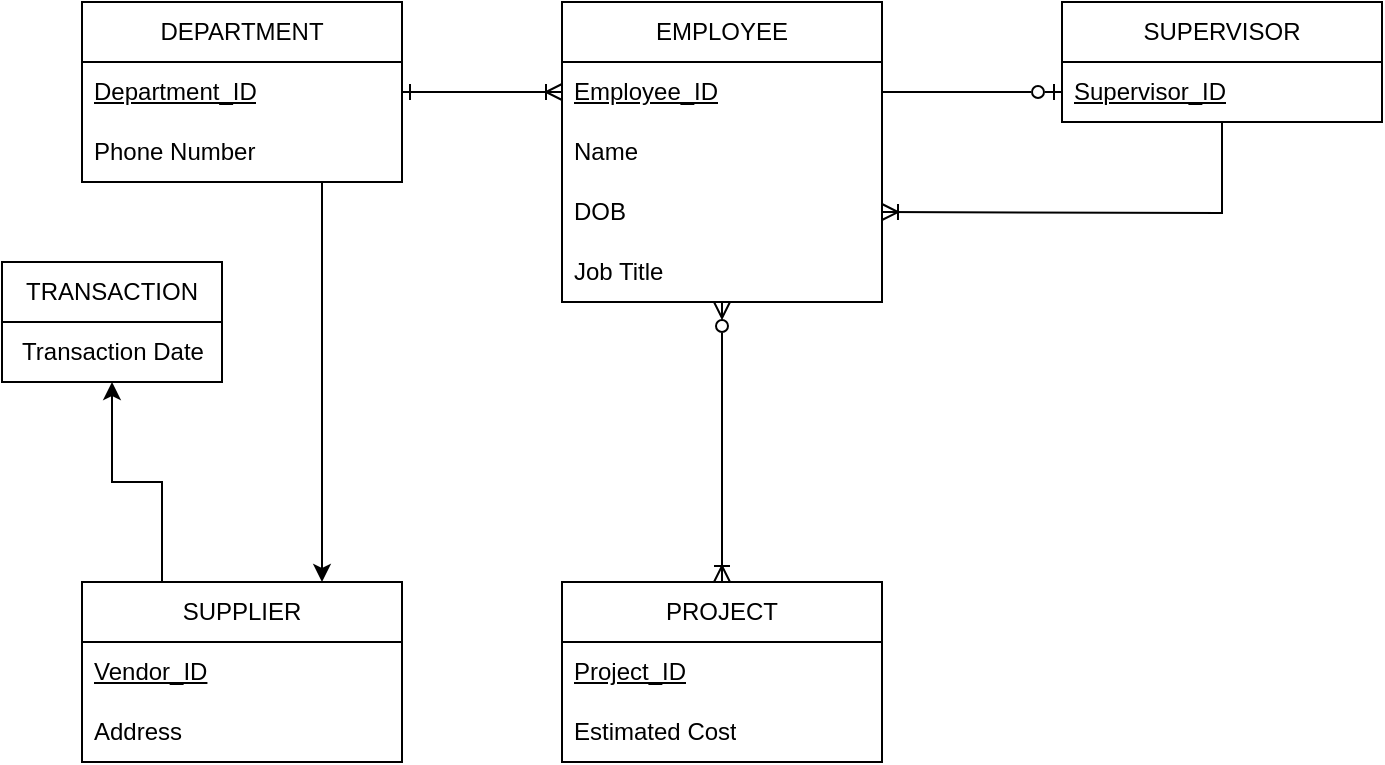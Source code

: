 <mxfile version="28.2.1">
  <diagram name="Page-1" id="mcsub7ZfGm_0rfu1BWid">
    <mxGraphModel dx="881" dy="559" grid="1" gridSize="10" guides="1" tooltips="1" connect="1" arrows="1" fold="1" page="1" pageScale="1" pageWidth="850" pageHeight="1100" math="0" shadow="0">
      <root>
        <mxCell id="0" />
        <mxCell id="1" parent="0" />
        <mxCell id="O69Fs0ISM1SWX62VKr3e-7" value="" style="edgeStyle=orthogonalEdgeStyle;rounded=0;orthogonalLoop=1;jettySize=auto;html=1;endArrow=ERoneToMany;endFill=0;startArrow=ERzeroToMany;startFill=0;" edge="1" parent="1" source="ajAs8q2py-MHX2zLga47-1" target="O69Fs0ISM1SWX62VKr3e-1">
          <mxGeometry relative="1" as="geometry" />
        </mxCell>
        <mxCell id="O69Fs0ISM1SWX62VKr3e-15" value="" style="rounded=0;orthogonalLoop=1;jettySize=auto;html=1;exitX=0;exitY=0.5;exitDx=0;exitDy=0;startArrow=ERoneToMany;startFill=0;endArrow=ERone;endFill=0;" edge="1" parent="1" source="ajAs8q2py-MHX2zLga47-2" target="O69Fs0ISM1SWX62VKr3e-9">
          <mxGeometry relative="1" as="geometry">
            <Array as="points" />
          </mxGeometry>
        </mxCell>
        <mxCell id="ajAs8q2py-MHX2zLga47-1" value="EMPLOYEE" style="swimlane;fontStyle=0;childLayout=stackLayout;horizontal=1;startSize=30;horizontalStack=0;resizeParent=1;resizeParentMax=0;resizeLast=0;collapsible=1;marginBottom=0;whiteSpace=wrap;html=1;" parent="1" vertex="1">
          <mxGeometry x="410" y="60" width="160" height="150" as="geometry" />
        </mxCell>
        <mxCell id="ajAs8q2py-MHX2zLga47-2" value="&lt;u&gt;Employee_ID&lt;/u&gt;" style="text;strokeColor=none;fillColor=none;align=left;verticalAlign=middle;spacingLeft=4;spacingRight=4;overflow=hidden;points=[[0,0.5],[1,0.5]];portConstraint=eastwest;rotatable=0;whiteSpace=wrap;html=1;" parent="ajAs8q2py-MHX2zLga47-1" vertex="1">
          <mxGeometry y="30" width="160" height="30" as="geometry" />
        </mxCell>
        <mxCell id="ajAs8q2py-MHX2zLga47-3" value="Name" style="text;strokeColor=none;fillColor=none;align=left;verticalAlign=middle;spacingLeft=4;spacingRight=4;overflow=hidden;points=[[0,0.5],[1,0.5]];portConstraint=eastwest;rotatable=0;whiteSpace=wrap;html=1;" parent="ajAs8q2py-MHX2zLga47-1" vertex="1">
          <mxGeometry y="60" width="160" height="30" as="geometry" />
        </mxCell>
        <mxCell id="ajAs8q2py-MHX2zLga47-4" value="DOB" style="text;strokeColor=none;fillColor=none;align=left;verticalAlign=middle;spacingLeft=4;spacingRight=4;overflow=hidden;points=[[0,0.5],[1,0.5]];portConstraint=eastwest;rotatable=0;whiteSpace=wrap;html=1;" parent="ajAs8q2py-MHX2zLga47-1" vertex="1">
          <mxGeometry y="90" width="160" height="30" as="geometry" />
        </mxCell>
        <mxCell id="ajAs8q2py-MHX2zLga47-5" value="Job Title" style="text;strokeColor=none;fillColor=none;align=left;verticalAlign=middle;spacingLeft=4;spacingRight=4;overflow=hidden;points=[[0,0.5],[1,0.5]];portConstraint=eastwest;rotatable=0;whiteSpace=wrap;html=1;" parent="ajAs8q2py-MHX2zLga47-1" vertex="1">
          <mxGeometry y="120" width="160" height="30" as="geometry" />
        </mxCell>
        <mxCell id="ff2uuvq0acP-ivxxuntA-1" style="edgeStyle=orthogonalEdgeStyle;rounded=0;orthogonalLoop=1;jettySize=auto;html=1;exitX=1;exitY=0.5;exitDx=0;exitDy=0;" parent="ajAs8q2py-MHX2zLga47-1" source="ajAs8q2py-MHX2zLga47-1" target="ajAs8q2py-MHX2zLga47-3" edge="1">
          <mxGeometry relative="1" as="geometry" />
        </mxCell>
        <mxCell id="ff2uuvq0acP-ivxxuntA-7" value="SUPERVISOR" style="swimlane;fontStyle=0;childLayout=stackLayout;horizontal=1;startSize=30;horizontalStack=0;resizeParent=1;resizeParentMax=0;resizeLast=0;collapsible=1;marginBottom=0;whiteSpace=wrap;html=1;" parent="1" vertex="1">
          <mxGeometry x="660" y="60" width="160" height="60" as="geometry" />
        </mxCell>
        <mxCell id="ff2uuvq0acP-ivxxuntA-8" value="&lt;u&gt;Supervisor_ID&lt;/u&gt;" style="text;strokeColor=none;fillColor=none;align=left;verticalAlign=middle;spacingLeft=4;spacingRight=4;overflow=hidden;points=[[0,0.5],[1,0.5]];portConstraint=eastwest;rotatable=0;whiteSpace=wrap;html=1;" parent="ff2uuvq0acP-ivxxuntA-7" vertex="1">
          <mxGeometry y="30" width="160" height="30" as="geometry" />
        </mxCell>
        <mxCell id="ff2uuvq0acP-ivxxuntA-16" value="" style="endArrow=ERzeroToOne;html=1;rounded=0;exitX=1;exitY=0.5;exitDx=0;exitDy=0;entryX=0;entryY=0.5;entryDx=0;entryDy=0;endFill=0;" parent="1" source="ajAs8q2py-MHX2zLga47-2" target="ff2uuvq0acP-ivxxuntA-8" edge="1">
          <mxGeometry relative="1" as="geometry">
            <mxPoint x="590" y="320" as="sourcePoint" />
            <mxPoint x="710" y="320" as="targetPoint" />
          </mxGeometry>
        </mxCell>
        <mxCell id="ff2uuvq0acP-ivxxuntA-17" value="" style="endArrow=none;html=1;rounded=0;edgeStyle=orthogonalEdgeStyle;startArrow=ERoneToMany;startFill=0;exitX=1;exitY=0.5;exitDx=0;exitDy=0;entryX=0.5;entryY=1;entryDx=0;entryDy=0;" parent="1" edge="1" target="ff2uuvq0acP-ivxxuntA-7">
          <mxGeometry relative="1" as="geometry">
            <mxPoint x="570" y="165" as="sourcePoint" />
            <mxPoint x="740" y="140" as="targetPoint" />
          </mxGeometry>
        </mxCell>
        <mxCell id="O69Fs0ISM1SWX62VKr3e-1" value="PROJECT" style="swimlane;fontStyle=0;childLayout=stackLayout;horizontal=1;startSize=30;horizontalStack=0;resizeParent=1;resizeParentMax=0;resizeLast=0;collapsible=1;marginBottom=0;whiteSpace=wrap;html=1;" vertex="1" parent="1">
          <mxGeometry x="410" y="350" width="160" height="90" as="geometry" />
        </mxCell>
        <mxCell id="O69Fs0ISM1SWX62VKr3e-2" value="&lt;u&gt;Project_ID&lt;/u&gt;" style="text;strokeColor=none;fillColor=none;align=left;verticalAlign=middle;spacingLeft=4;spacingRight=4;overflow=hidden;points=[[0,0.5],[1,0.5]];portConstraint=eastwest;rotatable=0;whiteSpace=wrap;html=1;" vertex="1" parent="O69Fs0ISM1SWX62VKr3e-1">
          <mxGeometry y="30" width="160" height="30" as="geometry" />
        </mxCell>
        <mxCell id="O69Fs0ISM1SWX62VKr3e-3" value="Estimated Cost" style="text;strokeColor=none;fillColor=none;align=left;verticalAlign=middle;spacingLeft=4;spacingRight=4;overflow=hidden;points=[[0,0.5],[1,0.5]];portConstraint=eastwest;rotatable=0;whiteSpace=wrap;html=1;" vertex="1" parent="O69Fs0ISM1SWX62VKr3e-1">
          <mxGeometry y="60" width="160" height="30" as="geometry" />
        </mxCell>
        <mxCell id="O69Fs0ISM1SWX62VKr3e-19" value="" style="edgeStyle=orthogonalEdgeStyle;rounded=0;orthogonalLoop=1;jettySize=auto;html=1;" edge="1" parent="1" source="O69Fs0ISM1SWX62VKr3e-9" target="O69Fs0ISM1SWX62VKr3e-16">
          <mxGeometry relative="1" as="geometry">
            <Array as="points">
              <mxPoint x="290" y="250" />
              <mxPoint x="290" y="250" />
            </Array>
          </mxGeometry>
        </mxCell>
        <mxCell id="O69Fs0ISM1SWX62VKr3e-9" value="DEPARTMENT" style="swimlane;fontStyle=0;childLayout=stackLayout;horizontal=1;startSize=30;horizontalStack=0;resizeParent=1;resizeParentMax=0;resizeLast=0;collapsible=1;marginBottom=0;whiteSpace=wrap;html=1;" vertex="1" parent="1">
          <mxGeometry x="170" y="60" width="160" height="90" as="geometry" />
        </mxCell>
        <mxCell id="O69Fs0ISM1SWX62VKr3e-10" value="&lt;u&gt;Department_ID&lt;/u&gt;" style="text;strokeColor=none;fillColor=none;align=left;verticalAlign=middle;spacingLeft=4;spacingRight=4;overflow=hidden;points=[[0,0.5],[1,0.5]];portConstraint=eastwest;rotatable=0;whiteSpace=wrap;html=1;" vertex="1" parent="O69Fs0ISM1SWX62VKr3e-9">
          <mxGeometry y="30" width="160" height="30" as="geometry" />
        </mxCell>
        <mxCell id="O69Fs0ISM1SWX62VKr3e-11" value="Phone Number" style="text;strokeColor=none;fillColor=none;align=left;verticalAlign=middle;spacingLeft=4;spacingRight=4;overflow=hidden;points=[[0,0.5],[1,0.5]];portConstraint=eastwest;rotatable=0;whiteSpace=wrap;html=1;" vertex="1" parent="O69Fs0ISM1SWX62VKr3e-9">
          <mxGeometry y="60" width="160" height="30" as="geometry" />
        </mxCell>
        <mxCell id="O69Fs0ISM1SWX62VKr3e-23" value="" style="edgeStyle=orthogonalEdgeStyle;rounded=0;orthogonalLoop=1;jettySize=auto;html=1;" edge="1" parent="1" source="O69Fs0ISM1SWX62VKr3e-16" target="O69Fs0ISM1SWX62VKr3e-20">
          <mxGeometry relative="1" as="geometry">
            <Array as="points">
              <mxPoint x="210" y="300" />
              <mxPoint x="185" y="300" />
            </Array>
          </mxGeometry>
        </mxCell>
        <mxCell id="O69Fs0ISM1SWX62VKr3e-16" value="SUPPLIER" style="swimlane;fontStyle=0;childLayout=stackLayout;horizontal=1;startSize=30;horizontalStack=0;resizeParent=1;resizeParentMax=0;resizeLast=0;collapsible=1;marginBottom=0;whiteSpace=wrap;html=1;" vertex="1" parent="1">
          <mxGeometry x="170" y="350" width="160" height="90" as="geometry" />
        </mxCell>
        <mxCell id="O69Fs0ISM1SWX62VKr3e-17" value="&lt;u&gt;Vendor_ID&lt;/u&gt;" style="text;strokeColor=none;fillColor=none;align=left;verticalAlign=middle;spacingLeft=4;spacingRight=4;overflow=hidden;points=[[0,0.5],[1,0.5]];portConstraint=eastwest;rotatable=0;whiteSpace=wrap;html=1;" vertex="1" parent="O69Fs0ISM1SWX62VKr3e-16">
          <mxGeometry y="30" width="160" height="30" as="geometry" />
        </mxCell>
        <mxCell id="O69Fs0ISM1SWX62VKr3e-18" value="Address" style="text;strokeColor=none;fillColor=none;align=left;verticalAlign=middle;spacingLeft=4;spacingRight=4;overflow=hidden;points=[[0,0.5],[1,0.5]];portConstraint=eastwest;rotatable=0;whiteSpace=wrap;html=1;" vertex="1" parent="O69Fs0ISM1SWX62VKr3e-16">
          <mxGeometry y="60" width="160" height="30" as="geometry" />
        </mxCell>
        <mxCell id="O69Fs0ISM1SWX62VKr3e-20" value="TRANSACTION" style="swimlane;fontStyle=0;childLayout=stackLayout;horizontal=1;startSize=30;horizontalStack=0;resizeParent=1;resizeParentMax=0;resizeLast=0;collapsible=1;marginBottom=0;whiteSpace=wrap;html=1;" vertex="1" parent="1">
          <mxGeometry x="130" y="190" width="110" height="60" as="geometry" />
        </mxCell>
        <mxCell id="O69Fs0ISM1SWX62VKr3e-24" value="Transaction Date" style="text;html=1;align=center;verticalAlign=middle;resizable=0;points=[];autosize=1;strokeColor=none;fillColor=none;" vertex="1" parent="O69Fs0ISM1SWX62VKr3e-20">
          <mxGeometry y="30" width="110" height="30" as="geometry" />
        </mxCell>
      </root>
    </mxGraphModel>
  </diagram>
</mxfile>

